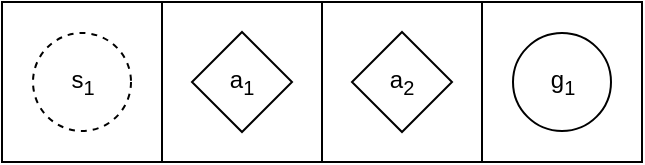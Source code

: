 <mxfile version="18.0.2" type="device"><diagram id="ud7NFqeF85WclxTafZ4u" name="Page-1"><mxGraphModel dx="571" dy="112" grid="0" gridSize="10" guides="1" tooltips="1" connect="1" arrows="1" fold="1" page="0" pageScale="1" pageWidth="850" pageHeight="1100" math="0" shadow="0"><root><mxCell id="0"/><mxCell id="1" parent="0"/><mxCell id="_4o9pW9Hh9Fcv-KpFB4F-1" value="" style="whiteSpace=wrap;html=1;aspect=fixed;" vertex="1" parent="1"><mxGeometry x="162" y="449" width="80" height="80" as="geometry"/></mxCell><mxCell id="_4o9pW9Hh9Fcv-KpFB4F-2" value="" style="whiteSpace=wrap;html=1;aspect=fixed;" vertex="1" parent="1"><mxGeometry x="242" y="449" width="80" height="80" as="geometry"/></mxCell><mxCell id="_4o9pW9Hh9Fcv-KpFB4F-3" value="" style="whiteSpace=wrap;html=1;aspect=fixed;" vertex="1" parent="1"><mxGeometry x="322" y="449" width="80" height="80" as="geometry"/></mxCell><mxCell id="_4o9pW9Hh9Fcv-KpFB4F-4" value="" style="whiteSpace=wrap;html=1;aspect=fixed;" vertex="1" parent="1"><mxGeometry x="402" y="449" width="80" height="80" as="geometry"/></mxCell><mxCell id="_4o9pW9Hh9Fcv-KpFB4F-5" value="s&lt;sub&gt;1&lt;/sub&gt;" style="ellipse;whiteSpace=wrap;html=1;aspect=fixed;dashed=1;" vertex="1" parent="1"><mxGeometry x="177.5" y="464.5" width="49" height="49" as="geometry"/></mxCell><mxCell id="_4o9pW9Hh9Fcv-KpFB4F-6" value="a&lt;sub&gt;2&lt;/sub&gt;" style="rhombus;whiteSpace=wrap;html=1;" vertex="1" parent="1"><mxGeometry x="337" y="464" width="50" height="50" as="geometry"/></mxCell><mxCell id="_4o9pW9Hh9Fcv-KpFB4F-7" value="a&lt;sub&gt;1&lt;/sub&gt;" style="rhombus;whiteSpace=wrap;html=1;" vertex="1" parent="1"><mxGeometry x="257" y="464" width="50" height="50" as="geometry"/></mxCell><mxCell id="_4o9pW9Hh9Fcv-KpFB4F-8" value="g&lt;sub&gt;1&lt;/sub&gt;" style="ellipse;whiteSpace=wrap;html=1;aspect=fixed;" vertex="1" parent="1"><mxGeometry x="417.5" y="464.5" width="49" height="49" as="geometry"/></mxCell></root></mxGraphModel></diagram></mxfile>